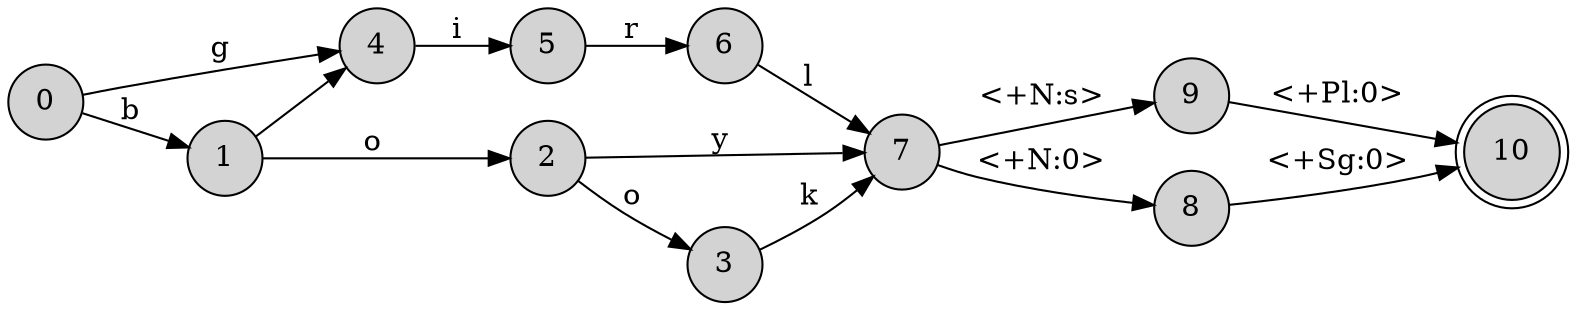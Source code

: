 digraph "A" {
graph ["rankdir"="LR"]
"0" ["shape"="circle","style"="filled"]
"4" ["shape"="circle","style"="filled"]
"5" ["shape"="circle","style"="filled"]
"6" ["shape"="circle","style"="filled"]
"7" ["shape"="circle","style"="filled"]
"9" ["shape"="circle","style"="filled"]
"10" ["shape"="doublecircle","style"="filled"]
"8" ["shape"="circle","style"="filled"]
"1" ["shape"="circle","style"="filled"]
"2" ["shape"="circle","style"="filled"]
"3" ["shape"="circle","style"="filled"]
"0" -> "4" ["label"="g "]
"0" -> "1" ["label"="b "]
"4" -> "5" ["label"="i "]
"5" -> "6" ["label"="r "]
"6" -> "7" ["label"="l "]
"7" -> "9" ["label"="<+N:s> "]
"7" -> "8" ["label"="<+N:0> "]
"9" -> "10" ["label"="<+Pl:0> "]
"8" -> "10" ["label"="<+Sg:0> "]
"1" -> "2" ["label"="o "]
"1" -> "4"
"2" -> "7" ["label"="y "]
"2" -> "3" ["label"="o "]
"3" -> "7" ["label"="k "]
}